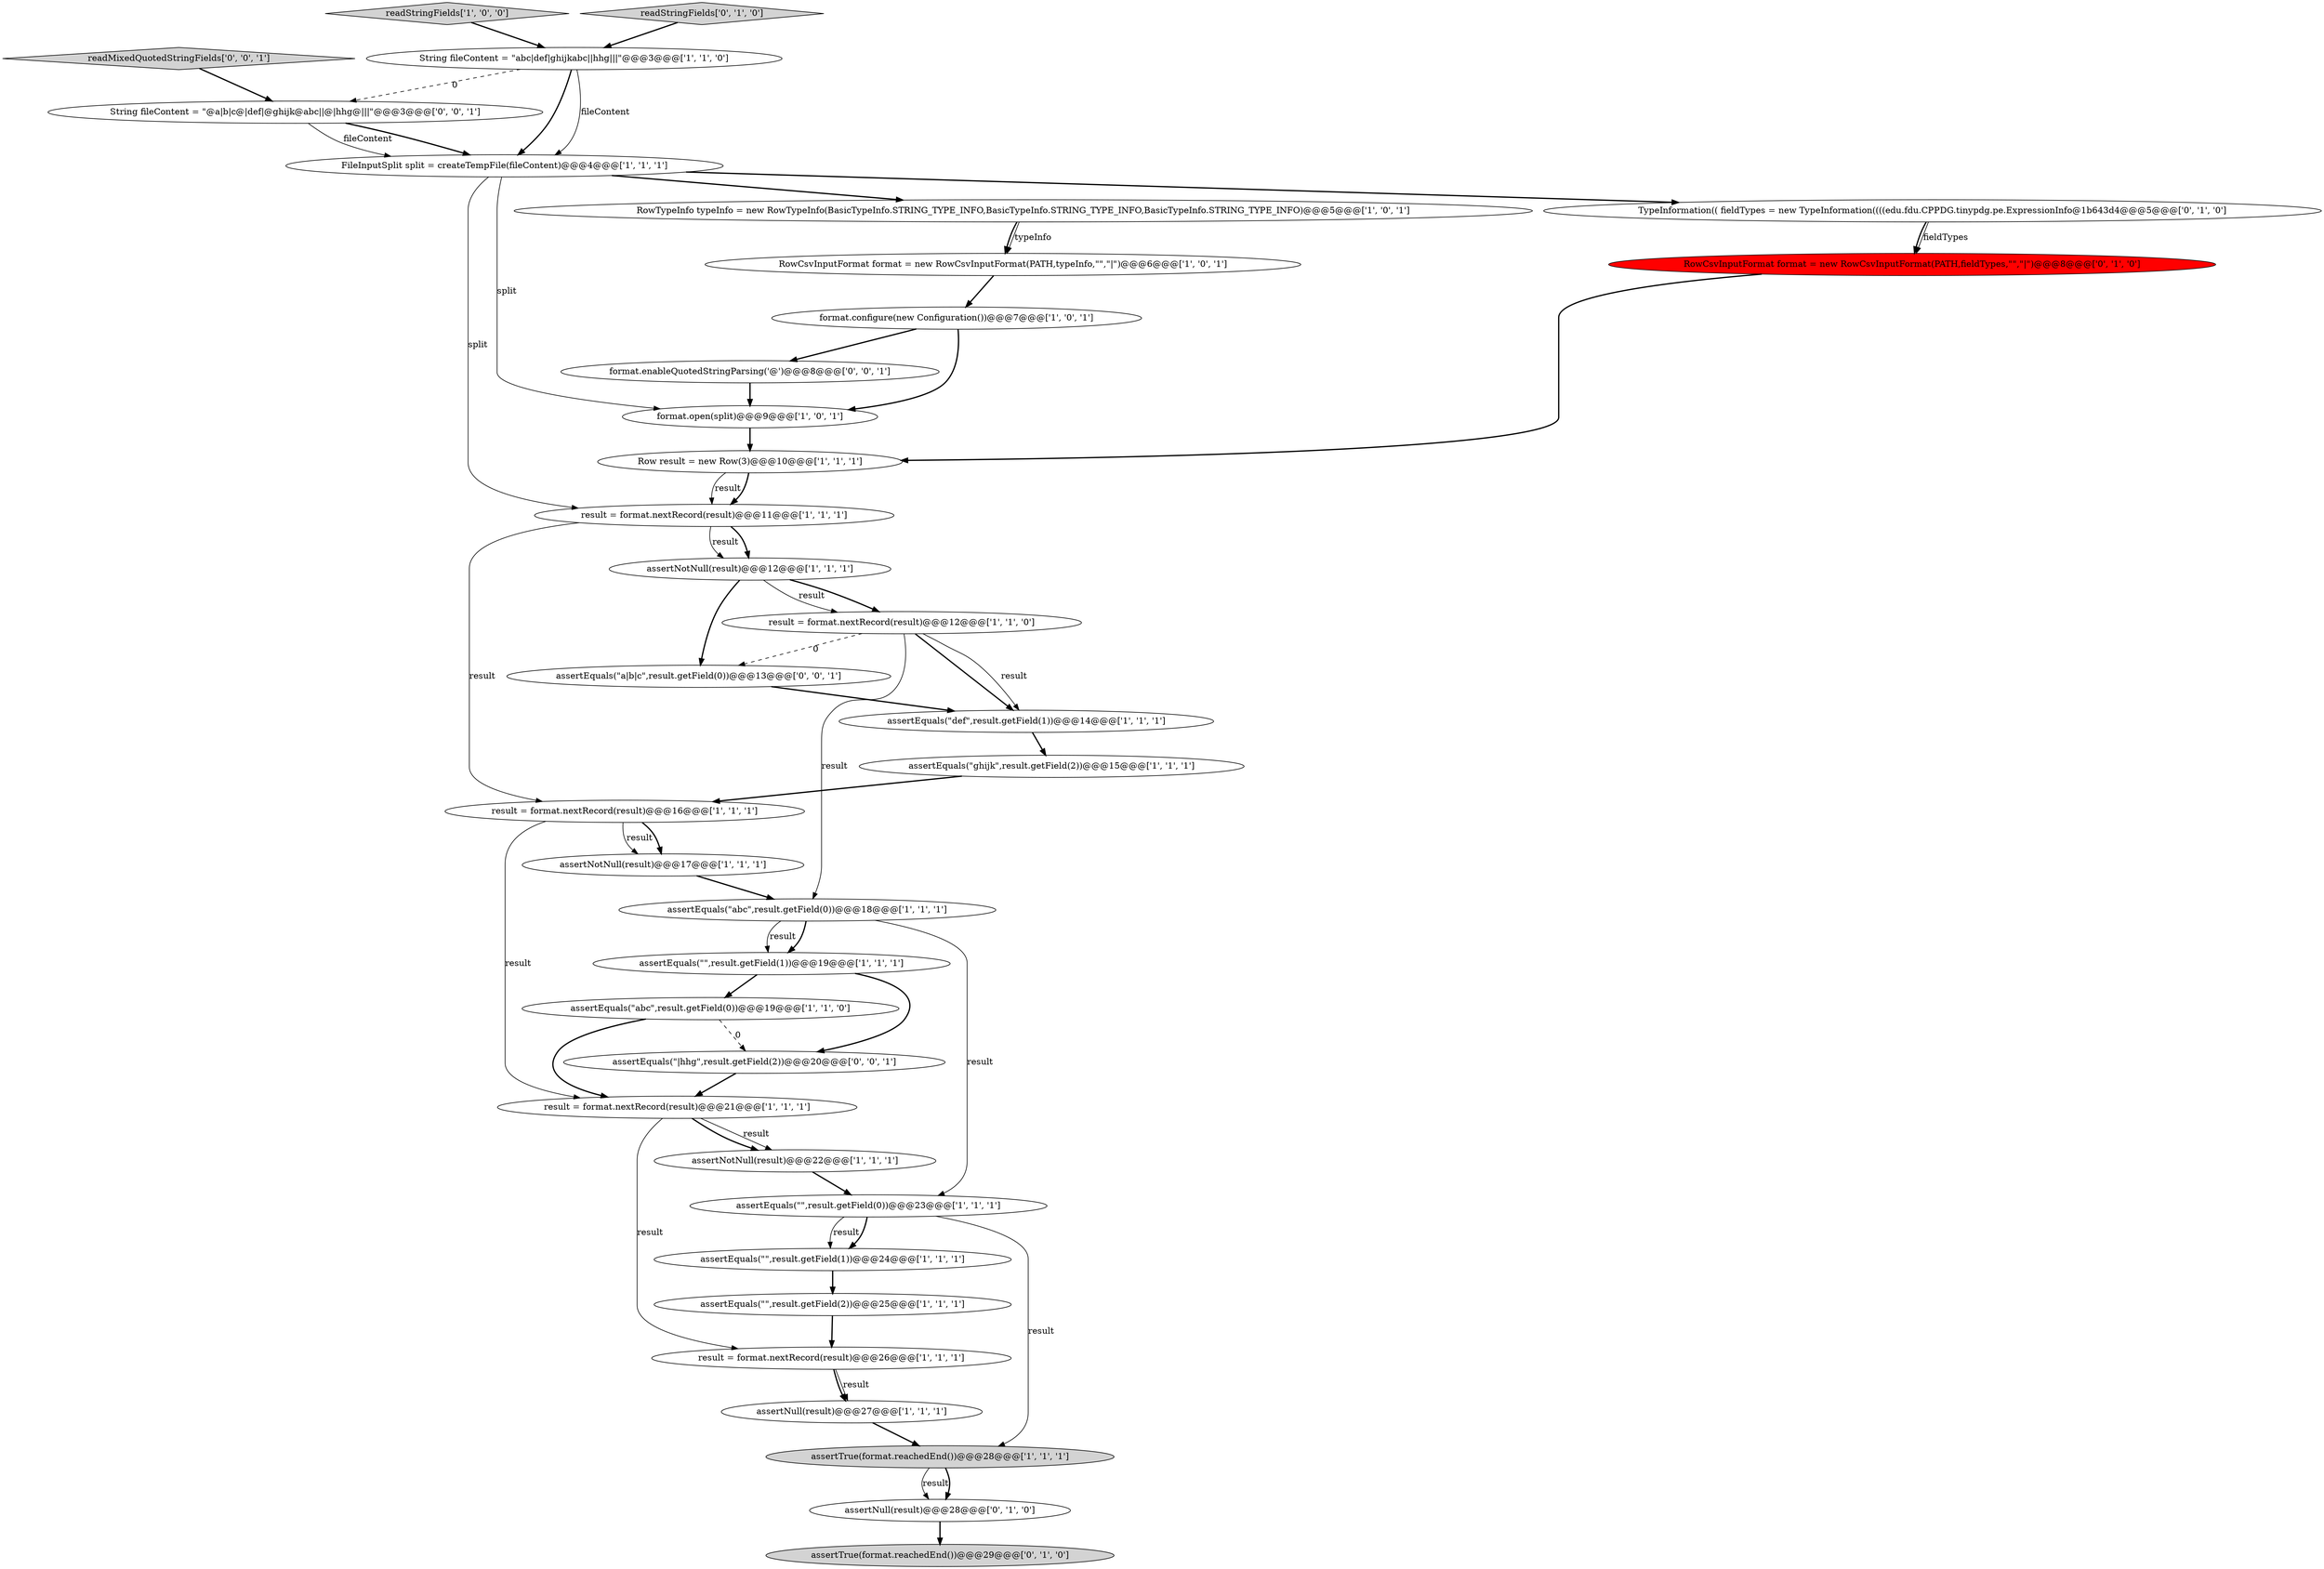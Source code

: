 digraph {
10 [style = filled, label = "result = format.nextRecord(result)@@@26@@@['1', '1', '1']", fillcolor = white, shape = ellipse image = "AAA0AAABBB1BBB"];
29 [style = filled, label = "assertTrue(format.reachedEnd())@@@29@@@['0', '1', '0']", fillcolor = lightgray, shape = ellipse image = "AAA0AAABBB2BBB"];
12 [style = filled, label = "assertEquals(\"\",result.getField(2))@@@25@@@['1', '1', '1']", fillcolor = white, shape = ellipse image = "AAA0AAABBB1BBB"];
32 [style = filled, label = "format.enableQuotedStringParsing('@')@@@8@@@['0', '0', '1']", fillcolor = white, shape = ellipse image = "AAA0AAABBB3BBB"];
18 [style = filled, label = "assertNotNull(result)@@@17@@@['1', '1', '1']", fillcolor = white, shape = ellipse image = "AAA0AAABBB1BBB"];
23 [style = filled, label = "assertEquals(\"\",result.getField(1))@@@19@@@['1', '1', '1']", fillcolor = white, shape = ellipse image = "AAA0AAABBB1BBB"];
26 [style = filled, label = "RowCsvInputFormat format = new RowCsvInputFormat(PATH,fieldTypes,\"\",\"|\")@@@8@@@['0', '1', '0']", fillcolor = red, shape = ellipse image = "AAA1AAABBB2BBB"];
1 [style = filled, label = "FileInputSplit split = createTempFile(fileContent)@@@4@@@['1', '1', '1']", fillcolor = white, shape = ellipse image = "AAA0AAABBB1BBB"];
5 [style = filled, label = "result = format.nextRecord(result)@@@12@@@['1', '1', '0']", fillcolor = white, shape = ellipse image = "AAA0AAABBB1BBB"];
24 [style = filled, label = "result = format.nextRecord(result)@@@11@@@['1', '1', '1']", fillcolor = white, shape = ellipse image = "AAA0AAABBB1BBB"];
31 [style = filled, label = "String fileContent = \"@a|b|c@|def|@ghijk@abc||@|hhg@|||\"@@@3@@@['0', '0', '1']", fillcolor = white, shape = ellipse image = "AAA0AAABBB3BBB"];
2 [style = filled, label = "RowTypeInfo typeInfo = new RowTypeInfo(BasicTypeInfo.STRING_TYPE_INFO,BasicTypeInfo.STRING_TYPE_INFO,BasicTypeInfo.STRING_TYPE_INFO)@@@5@@@['1', '0', '1']", fillcolor = white, shape = ellipse image = "AAA0AAABBB1BBB"];
35 [style = filled, label = "assertEquals(\"a|b|c\",result.getField(0))@@@13@@@['0', '0', '1']", fillcolor = white, shape = ellipse image = "AAA0AAABBB3BBB"];
19 [style = filled, label = "assertEquals(\"abc\",result.getField(0))@@@19@@@['1', '1', '0']", fillcolor = white, shape = ellipse image = "AAA0AAABBB1BBB"];
0 [style = filled, label = "result = format.nextRecord(result)@@@21@@@['1', '1', '1']", fillcolor = white, shape = ellipse image = "AAA0AAABBB1BBB"];
28 [style = filled, label = "TypeInformation(( fieldTypes = new TypeInformation((((edu.fdu.CPPDG.tinypdg.pe.ExpressionInfo@1b643d4@@@5@@@['0', '1', '0']", fillcolor = white, shape = ellipse image = "AAA0AAABBB2BBB"];
25 [style = filled, label = "String fileContent = \"abc|def|ghijkabc||hhg|||\"@@@3@@@['1', '1', '0']", fillcolor = white, shape = ellipse image = "AAA0AAABBB1BBB"];
8 [style = filled, label = "format.open(split)@@@9@@@['1', '0', '1']", fillcolor = white, shape = ellipse image = "AAA0AAABBB1BBB"];
7 [style = filled, label = "Row result = new Row(3)@@@10@@@['1', '1', '1']", fillcolor = white, shape = ellipse image = "AAA0AAABBB1BBB"];
16 [style = filled, label = "assertEquals(\"\",result.getField(0))@@@23@@@['1', '1', '1']", fillcolor = white, shape = ellipse image = "AAA0AAABBB1BBB"];
20 [style = filled, label = "assertNotNull(result)@@@22@@@['1', '1', '1']", fillcolor = white, shape = ellipse image = "AAA0AAABBB1BBB"];
3 [style = filled, label = "RowCsvInputFormat format = new RowCsvInputFormat(PATH,typeInfo,\"\",\"|\")@@@6@@@['1', '0', '1']", fillcolor = white, shape = ellipse image = "AAA0AAABBB1BBB"];
6 [style = filled, label = "assertEquals(\"\",result.getField(1))@@@24@@@['1', '1', '1']", fillcolor = white, shape = ellipse image = "AAA0AAABBB1BBB"];
13 [style = filled, label = "assertNull(result)@@@27@@@['1', '1', '1']", fillcolor = white, shape = ellipse image = "AAA0AAABBB1BBB"];
11 [style = filled, label = "assertTrue(format.reachedEnd())@@@28@@@['1', '1', '1']", fillcolor = lightgray, shape = ellipse image = "AAA0AAABBB1BBB"];
4 [style = filled, label = "readStringFields['1', '0', '0']", fillcolor = lightgray, shape = diamond image = "AAA0AAABBB1BBB"];
14 [style = filled, label = "assertEquals(\"ghijk\",result.getField(2))@@@15@@@['1', '1', '1']", fillcolor = white, shape = ellipse image = "AAA0AAABBB1BBB"];
17 [style = filled, label = "assertEquals(\"def\",result.getField(1))@@@14@@@['1', '1', '1']", fillcolor = white, shape = ellipse image = "AAA0AAABBB1BBB"];
33 [style = filled, label = "assertEquals(\"|hhg\",result.getField(2))@@@20@@@['0', '0', '1']", fillcolor = white, shape = ellipse image = "AAA0AAABBB3BBB"];
21 [style = filled, label = "format.configure(new Configuration())@@@7@@@['1', '0', '1']", fillcolor = white, shape = ellipse image = "AAA0AAABBB1BBB"];
15 [style = filled, label = "assertNotNull(result)@@@12@@@['1', '1', '1']", fillcolor = white, shape = ellipse image = "AAA0AAABBB1BBB"];
22 [style = filled, label = "result = format.nextRecord(result)@@@16@@@['1', '1', '1']", fillcolor = white, shape = ellipse image = "AAA0AAABBB1BBB"];
34 [style = filled, label = "readMixedQuotedStringFields['0', '0', '1']", fillcolor = lightgray, shape = diamond image = "AAA0AAABBB3BBB"];
27 [style = filled, label = "assertNull(result)@@@28@@@['0', '1', '0']", fillcolor = white, shape = ellipse image = "AAA0AAABBB2BBB"];
30 [style = filled, label = "readStringFields['0', '1', '0']", fillcolor = lightgray, shape = diamond image = "AAA0AAABBB2BBB"];
9 [style = filled, label = "assertEquals(\"abc\",result.getField(0))@@@18@@@['1', '1', '1']", fillcolor = white, shape = ellipse image = "AAA0AAABBB1BBB"];
25->1 [style = solid, label="fileContent"];
0->10 [style = solid, label="result"];
16->6 [style = solid, label="result"];
16->11 [style = solid, label="result"];
25->1 [style = bold, label=""];
26->7 [style = bold, label=""];
4->25 [style = bold, label=""];
24->15 [style = bold, label=""];
5->9 [style = solid, label="result"];
16->6 [style = bold, label=""];
2->3 [style = bold, label=""];
14->22 [style = bold, label=""];
11->27 [style = solid, label="result"];
21->8 [style = bold, label=""];
9->16 [style = solid, label="result"];
30->25 [style = bold, label=""];
28->26 [style = bold, label=""];
34->31 [style = bold, label=""];
31->1 [style = bold, label=""];
0->20 [style = solid, label="result"];
5->17 [style = bold, label=""];
7->24 [style = solid, label="result"];
13->11 [style = bold, label=""];
28->26 [style = solid, label="fieldTypes"];
15->5 [style = bold, label=""];
8->7 [style = bold, label=""];
19->0 [style = bold, label=""];
15->35 [style = bold, label=""];
24->15 [style = solid, label="result"];
33->0 [style = bold, label=""];
9->23 [style = bold, label=""];
22->18 [style = solid, label="result"];
9->23 [style = solid, label="result"];
7->24 [style = bold, label=""];
1->28 [style = bold, label=""];
1->24 [style = solid, label="split"];
22->18 [style = bold, label=""];
12->10 [style = bold, label=""];
32->8 [style = bold, label=""];
20->16 [style = bold, label=""];
23->33 [style = bold, label=""];
5->35 [style = dashed, label="0"];
22->0 [style = solid, label="result"];
10->13 [style = bold, label=""];
17->14 [style = bold, label=""];
23->19 [style = bold, label=""];
21->32 [style = bold, label=""];
1->8 [style = solid, label="split"];
2->3 [style = solid, label="typeInfo"];
31->1 [style = solid, label="fileContent"];
18->9 [style = bold, label=""];
35->17 [style = bold, label=""];
25->31 [style = dashed, label="0"];
3->21 [style = bold, label=""];
0->20 [style = bold, label=""];
1->2 [style = bold, label=""];
5->17 [style = solid, label="result"];
24->22 [style = solid, label="result"];
27->29 [style = bold, label=""];
10->13 [style = solid, label="result"];
19->33 [style = dashed, label="0"];
11->27 [style = bold, label=""];
15->5 [style = solid, label="result"];
6->12 [style = bold, label=""];
}
